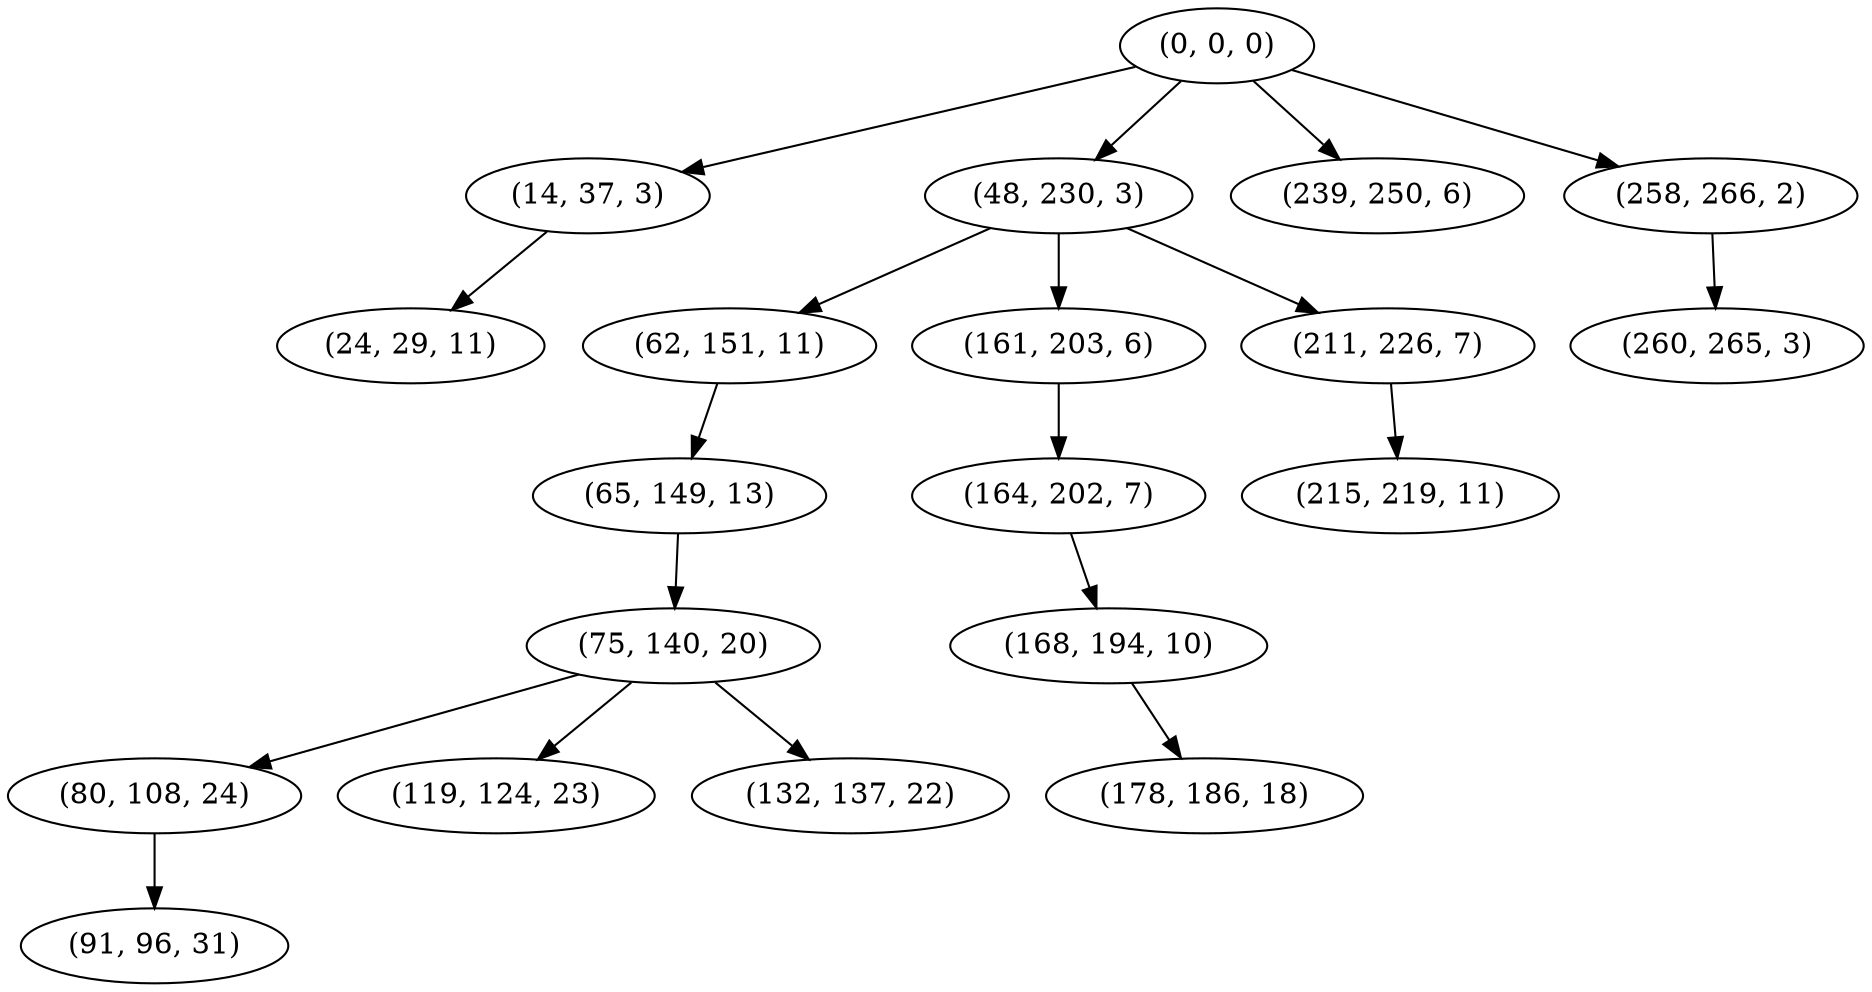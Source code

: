 digraph tree {
    "(0, 0, 0)";
    "(14, 37, 3)";
    "(24, 29, 11)";
    "(48, 230, 3)";
    "(62, 151, 11)";
    "(65, 149, 13)";
    "(75, 140, 20)";
    "(80, 108, 24)";
    "(91, 96, 31)";
    "(119, 124, 23)";
    "(132, 137, 22)";
    "(161, 203, 6)";
    "(164, 202, 7)";
    "(168, 194, 10)";
    "(178, 186, 18)";
    "(211, 226, 7)";
    "(215, 219, 11)";
    "(239, 250, 6)";
    "(258, 266, 2)";
    "(260, 265, 3)";
    "(0, 0, 0)" -> "(14, 37, 3)";
    "(0, 0, 0)" -> "(48, 230, 3)";
    "(0, 0, 0)" -> "(239, 250, 6)";
    "(0, 0, 0)" -> "(258, 266, 2)";
    "(14, 37, 3)" -> "(24, 29, 11)";
    "(48, 230, 3)" -> "(62, 151, 11)";
    "(48, 230, 3)" -> "(161, 203, 6)";
    "(48, 230, 3)" -> "(211, 226, 7)";
    "(62, 151, 11)" -> "(65, 149, 13)";
    "(65, 149, 13)" -> "(75, 140, 20)";
    "(75, 140, 20)" -> "(80, 108, 24)";
    "(75, 140, 20)" -> "(119, 124, 23)";
    "(75, 140, 20)" -> "(132, 137, 22)";
    "(80, 108, 24)" -> "(91, 96, 31)";
    "(161, 203, 6)" -> "(164, 202, 7)";
    "(164, 202, 7)" -> "(168, 194, 10)";
    "(168, 194, 10)" -> "(178, 186, 18)";
    "(211, 226, 7)" -> "(215, 219, 11)";
    "(258, 266, 2)" -> "(260, 265, 3)";
}
